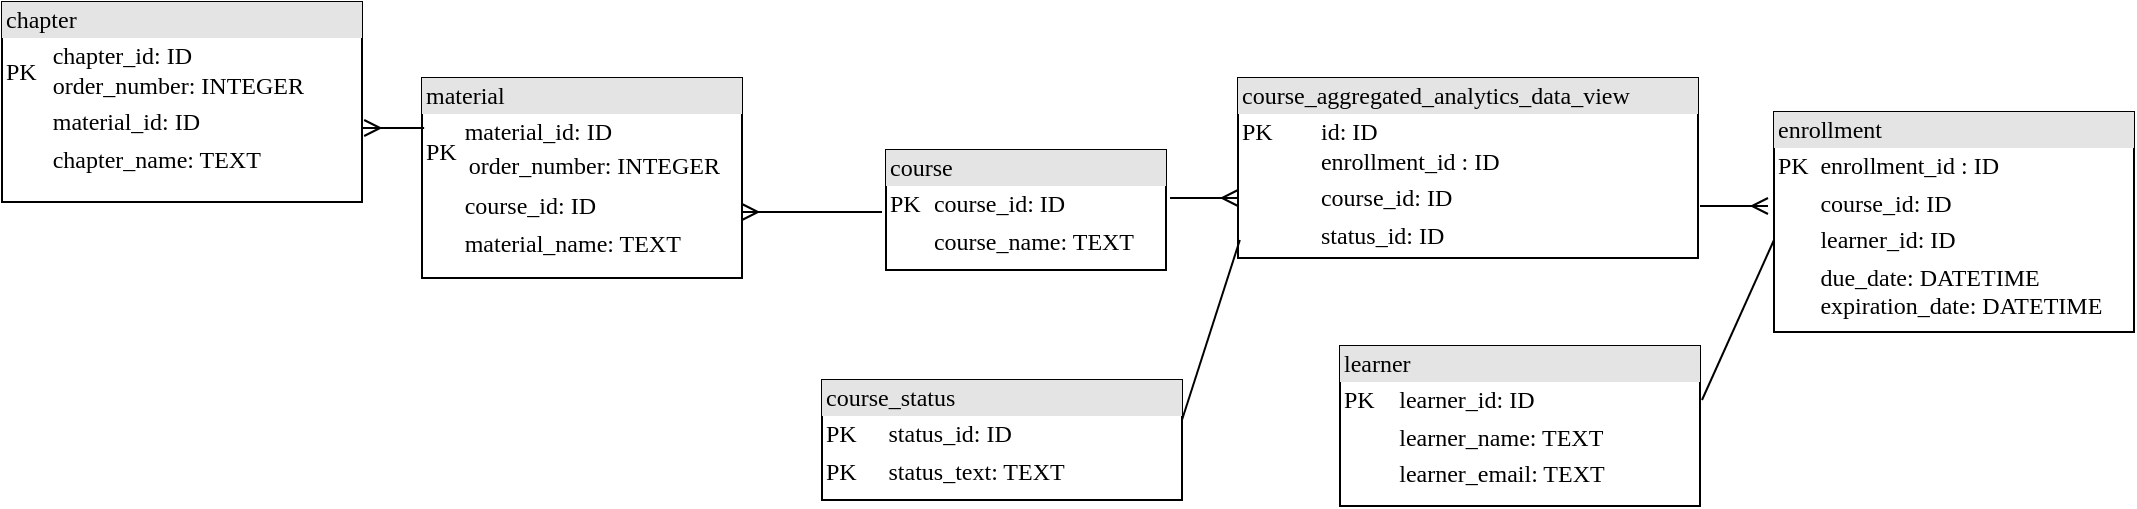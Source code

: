 <mxfile version="20.8.18" type="github">
  <diagram name="Page-1" id="2ca16b54-16f6-2749-3443-fa8db7711227">
    <mxGraphModel dx="1360" dy="775" grid="1" gridSize="10" guides="1" tooltips="1" connect="1" arrows="1" fold="1" page="1" pageScale="1" pageWidth="1100" pageHeight="850" background="none" math="0" shadow="0">
      <root>
        <mxCell id="0" />
        <mxCell id="1" parent="0" />
        <mxCell id="2ed32ef02a7f4228-2" value="&lt;div style=&quot;box-sizing: border-box ; width: 100% ; background: #e4e4e4 ; padding: 2px&quot;&gt;learner&lt;/div&gt;&lt;table style=&quot;width: 100% ; font-size: 1em&quot; cellpadding=&quot;2&quot; cellspacing=&quot;0&quot;&gt;&lt;tbody&gt;&lt;tr&gt;&lt;td&gt;PK&lt;/td&gt;&lt;td&gt;learner_id: ID&lt;/td&gt;&lt;/tr&gt;&lt;tr&gt;&lt;td&gt;&lt;br&gt;&lt;/td&gt;&lt;td&gt;learner_name: TEXT&lt;/td&gt;&lt;/tr&gt;&lt;tr&gt;&lt;td&gt;&lt;br&gt;&lt;/td&gt;&lt;td&gt;learner_email: TEXT&lt;/td&gt;&lt;/tr&gt;&lt;tr&gt;&lt;td&gt;&lt;/td&gt;&lt;td&gt;&lt;br&gt;&lt;/td&gt;&lt;/tr&gt;&lt;/tbody&gt;&lt;/table&gt;" style="verticalAlign=top;align=left;overflow=fill;html=1;rounded=0;shadow=0;comic=0;labelBackgroundColor=none;strokeWidth=1;fontFamily=Verdana;fontSize=12" parent="1" vertex="1">
          <mxGeometry x="679" y="463" width="180" height="80" as="geometry" />
        </mxCell>
        <mxCell id="2ed32ef02a7f4228-8" value="&lt;div style=&quot;box-sizing: border-box ; width: 100% ; background: #e4e4e4 ; padding: 2px&quot;&gt;course&lt;/div&gt;&lt;table style=&quot;width: 100% ; font-size: 1em&quot; cellpadding=&quot;2&quot; cellspacing=&quot;0&quot;&gt;&lt;tbody&gt;&lt;tr&gt;&lt;td&gt;PK&lt;/td&gt;&lt;td&gt;course_id: ID&lt;/td&gt;&lt;/tr&gt;&lt;tr&gt;&lt;td&gt;&lt;br&gt;&lt;/td&gt;&lt;td&gt;course_name: TEXT&lt;/td&gt;&lt;/tr&gt;&lt;/tbody&gt;&lt;/table&gt;" style="verticalAlign=top;align=left;overflow=fill;html=1;rounded=0;shadow=0;comic=0;labelBackgroundColor=none;strokeWidth=1;fontFamily=Verdana;fontSize=12" parent="1" vertex="1">
          <mxGeometry x="452" y="365" width="140" height="60" as="geometry" />
        </mxCell>
        <mxCell id="a7i7JWbyFxiYWxaJkQpz-1" value="&lt;div style=&quot;box-sizing: border-box ; width: 100% ; background: #e4e4e4 ; padding: 2px&quot;&gt;enrollment&lt;/div&gt;&lt;table style=&quot;width: 100% ; font-size: 1em&quot; cellpadding=&quot;2&quot; cellspacing=&quot;0&quot;&gt;&lt;tbody&gt;&lt;tr&gt;&lt;td&gt;PK&lt;/td&gt;&lt;td&gt;enrollment_id : ID&lt;/td&gt;&lt;/tr&gt;&lt;tr&gt;&lt;td&gt;&lt;br&gt;&lt;/td&gt;&lt;td&gt;course_id: ID&lt;/td&gt;&lt;/tr&gt;&lt;tr&gt;&lt;td&gt;&lt;/td&gt;&lt;td&gt;learner_id: ID&lt;/td&gt;&lt;/tr&gt;&lt;tr&gt;&lt;td&gt;&lt;br&gt;&lt;/td&gt;&lt;td&gt;due_date: DATETIME&lt;br&gt;expiration_date: DATETIME&lt;/td&gt;&lt;/tr&gt;&lt;tr&gt;&lt;td&gt;&lt;/td&gt;&lt;td&gt;&lt;br&gt;&lt;/td&gt;&lt;/tr&gt;&lt;/tbody&gt;&lt;/table&gt;" style="verticalAlign=top;align=left;overflow=fill;html=1;rounded=0;shadow=0;comic=0;labelBackgroundColor=none;strokeWidth=1;fontFamily=Verdana;fontSize=12" vertex="1" parent="1">
          <mxGeometry x="896" y="346" width="180" height="110" as="geometry" />
        </mxCell>
        <mxCell id="a7i7JWbyFxiYWxaJkQpz-3" value="&lt;div style=&quot;box-sizing: border-box ; width: 100% ; background: #e4e4e4 ; padding: 2px&quot;&gt;course_aggregated_analytics_data_view&lt;/div&gt;&lt;table style=&quot;width: 100% ; font-size: 1em&quot; cellpadding=&quot;2&quot; cellspacing=&quot;0&quot;&gt;&lt;tbody&gt;&lt;tr&gt;&lt;td&gt;PK&lt;br&gt;&lt;br&gt;&lt;/td&gt;&lt;td&gt;id: ID&lt;br&gt;enrollment_id : ID&lt;/td&gt;&lt;/tr&gt;&lt;tr&gt;&lt;td&gt;&lt;br&gt;&lt;/td&gt;&lt;td&gt;course_id: ID&lt;/td&gt;&lt;/tr&gt;&lt;tr&gt;&lt;td&gt;&amp;nbsp; &amp;nbsp;&amp;nbsp;&lt;/td&gt;&lt;td&gt;status_id: ID&lt;/td&gt;&lt;/tr&gt;&lt;tr&gt;&lt;td&gt;&lt;/td&gt;&lt;td&gt;&lt;br&gt;&lt;/td&gt;&lt;/tr&gt;&lt;/tbody&gt;&lt;/table&gt;" style="verticalAlign=top;align=left;overflow=fill;html=1;rounded=0;shadow=0;comic=0;labelBackgroundColor=none;strokeWidth=1;fontFamily=Verdana;fontSize=12" vertex="1" parent="1">
          <mxGeometry x="628" y="329" width="230" height="90" as="geometry" />
        </mxCell>
        <mxCell id="a7i7JWbyFxiYWxaJkQpz-5" value="&lt;div style=&quot;box-sizing: border-box ; width: 100% ; background: #e4e4e4 ; padding: 2px&quot;&gt;course_status&lt;/div&gt;&lt;table style=&quot;width: 100% ; font-size: 1em&quot; cellpadding=&quot;2&quot; cellspacing=&quot;0&quot;&gt;&lt;tbody&gt;&lt;tr&gt;&lt;td&gt;PK&lt;/td&gt;&lt;td&gt;status_id: ID&lt;/td&gt;&lt;/tr&gt;&lt;tr&gt;&lt;td&gt;PK&lt;/td&gt;&lt;td&gt;status_text: TEXT&lt;/td&gt;&lt;/tr&gt;&lt;tr&gt;&lt;td&gt;&lt;br&gt;&lt;/td&gt;&lt;td&gt;&lt;br&gt;&lt;/td&gt;&lt;/tr&gt;&lt;tr&gt;&lt;td&gt;&lt;/td&gt;&lt;td&gt;&lt;br&gt;&lt;/td&gt;&lt;/tr&gt;&lt;/tbody&gt;&lt;/table&gt;" style="verticalAlign=top;align=left;overflow=fill;html=1;rounded=0;shadow=0;comic=0;labelBackgroundColor=none;strokeWidth=1;fontFamily=Verdana;fontSize=12" vertex="1" parent="1">
          <mxGeometry x="420" y="480" width="180" height="60" as="geometry" />
        </mxCell>
        <mxCell id="a7i7JWbyFxiYWxaJkQpz-7" value="&lt;div style=&quot;box-sizing: border-box ; width: 100% ; background: #e4e4e4 ; padding: 2px&quot;&gt;material&lt;/div&gt;&lt;table style=&quot;width: 100% ; font-size: 1em&quot; cellpadding=&quot;2&quot; cellspacing=&quot;0&quot;&gt;&lt;tbody&gt;&lt;tr&gt;&lt;td&gt;PK&lt;/td&gt;&lt;td&gt;material_id: ID&lt;br&gt;&lt;table style=&quot;border-color: var(--border-color); font-size: 1em; width: 160px;&quot; cellpadding=&quot;2&quot; cellspacing=&quot;0&quot;&gt;&lt;tbody style=&quot;border-color: var(--border-color);&quot;&gt;&lt;tr style=&quot;border-color: var(--border-color);&quot;&gt;&lt;td style=&quot;border-color: var(--border-color);&quot;&gt;order_number: INTEGER&lt;/td&gt;&lt;/tr&gt;&lt;/tbody&gt;&lt;/table&gt;&lt;/td&gt;&lt;/tr&gt;&lt;tr&gt;&lt;td&gt;&lt;br&gt;&lt;/td&gt;&lt;td&gt;course_id: ID&lt;/td&gt;&lt;/tr&gt;&lt;tr&gt;&lt;td&gt;&amp;nbsp; &amp;nbsp; &amp;nbsp;&lt;/td&gt;&lt;td&gt;material_name: TEXT&lt;/td&gt;&lt;/tr&gt;&lt;tr&gt;&lt;td&gt;&lt;br&gt;&lt;/td&gt;&lt;td&gt;&lt;br&gt;&lt;/td&gt;&lt;/tr&gt;&lt;/tbody&gt;&lt;/table&gt;" style="verticalAlign=top;align=left;overflow=fill;html=1;rounded=0;shadow=0;comic=0;labelBackgroundColor=none;strokeWidth=1;fontFamily=Verdana;fontSize=12" vertex="1" parent="1">
          <mxGeometry x="220" y="329" width="160" height="100" as="geometry" />
        </mxCell>
        <mxCell id="a7i7JWbyFxiYWxaJkQpz-10" value="&lt;div style=&quot;box-sizing: border-box ; width: 100% ; background: #e4e4e4 ; padding: 2px&quot;&gt;chapter&lt;/div&gt;&lt;table style=&quot;width: 100% ; font-size: 1em&quot; cellpadding=&quot;2&quot; cellspacing=&quot;0&quot;&gt;&lt;tbody&gt;&lt;tr&gt;&lt;td&gt;PK&lt;/td&gt;&lt;td&gt;chapter_id: ID&lt;br&gt;order_number: INTEGER&lt;br&gt;&lt;/td&gt;&lt;/tr&gt;&lt;tr&gt;&lt;td&gt;&lt;br&gt;&lt;/td&gt;&lt;td&gt;material_id: ID&lt;/td&gt;&lt;/tr&gt;&lt;tr&gt;&lt;td&gt;&amp;nbsp; &amp;nbsp; &amp;nbsp;&lt;/td&gt;&lt;td&gt;chapter_name: TEXT&lt;/td&gt;&lt;/tr&gt;&lt;tr&gt;&lt;td&gt;&amp;nbsp; &amp;nbsp; &amp;nbsp;&lt;/td&gt;&lt;td&gt;&lt;br&gt;&lt;/td&gt;&lt;/tr&gt;&lt;/tbody&gt;&lt;/table&gt;" style="verticalAlign=top;align=left;overflow=fill;html=1;rounded=0;shadow=0;comic=0;labelBackgroundColor=none;strokeWidth=1;fontFamily=Verdana;fontSize=12" vertex="1" parent="1">
          <mxGeometry x="10" y="291" width="180" height="100" as="geometry" />
        </mxCell>
        <mxCell id="a7i7JWbyFxiYWxaJkQpz-14" value="" style="edgeStyle=entityRelationEdgeStyle;fontSize=12;html=1;endArrow=ERmany;rounded=0;exitX=0.993;exitY=0.4;exitDx=0;exitDy=0;exitPerimeter=0;" edge="1" parent="1">
          <mxGeometry width="100" height="100" relative="1" as="geometry">
            <mxPoint x="594.02" y="389" as="sourcePoint" />
            <mxPoint x="628" y="389" as="targetPoint" />
          </mxGeometry>
        </mxCell>
        <mxCell id="a7i7JWbyFxiYWxaJkQpz-15" value="" style="edgeStyle=entityRelationEdgeStyle;fontSize=12;html=1;endArrow=ERmany;rounded=0;entryX=1;entryY=0.67;entryDx=0;entryDy=0;entryPerimeter=0;" edge="1" parent="1" target="a7i7JWbyFxiYWxaJkQpz-7">
          <mxGeometry width="100" height="100" relative="1" as="geometry">
            <mxPoint x="420" y="396" as="sourcePoint" />
            <mxPoint x="380" y="379" as="targetPoint" />
          </mxGeometry>
        </mxCell>
        <mxCell id="a7i7JWbyFxiYWxaJkQpz-18" value="" style="edgeStyle=entityRelationEdgeStyle;fontSize=12;html=1;endArrow=ERmany;rounded=0;exitX=0;exitY=0.25;exitDx=0;exitDy=0;entryX=1.006;entryY=0.63;entryDx=0;entryDy=0;entryPerimeter=0;" edge="1" parent="1" source="a7i7JWbyFxiYWxaJkQpz-7" target="a7i7JWbyFxiYWxaJkQpz-10">
          <mxGeometry width="100" height="100" relative="1" as="geometry">
            <mxPoint x="430" y="470" as="sourcePoint" />
            <mxPoint x="260" y="490" as="targetPoint" />
          </mxGeometry>
        </mxCell>
        <mxCell id="a7i7JWbyFxiYWxaJkQpz-21" value="" style="edgeStyle=entityRelationEdgeStyle;fontSize=12;html=1;endArrow=ERmany;rounded=0;exitX=0.993;exitY=0.4;exitDx=0;exitDy=0;exitPerimeter=0;" edge="1" parent="1">
          <mxGeometry width="100" height="100" relative="1" as="geometry">
            <mxPoint x="859" y="393" as="sourcePoint" />
            <mxPoint x="893" y="393" as="targetPoint" />
          </mxGeometry>
        </mxCell>
        <mxCell id="a7i7JWbyFxiYWxaJkQpz-23" value="" style="endArrow=none;html=1;rounded=0;entryX=0.004;entryY=0.9;entryDx=0;entryDy=0;entryPerimeter=0;" edge="1" parent="1" target="a7i7JWbyFxiYWxaJkQpz-3">
          <mxGeometry relative="1" as="geometry">
            <mxPoint x="600" y="500" as="sourcePoint" />
            <mxPoint x="620" y="410" as="targetPoint" />
          </mxGeometry>
        </mxCell>
        <mxCell id="a7i7JWbyFxiYWxaJkQpz-24" value="" style="endArrow=none;html=1;rounded=0;entryX=0.004;entryY=0.9;entryDx=0;entryDy=0;entryPerimeter=0;" edge="1" parent="1">
          <mxGeometry relative="1" as="geometry">
            <mxPoint x="860" y="490" as="sourcePoint" />
            <mxPoint x="896" y="410" as="targetPoint" />
          </mxGeometry>
        </mxCell>
      </root>
    </mxGraphModel>
  </diagram>
</mxfile>
